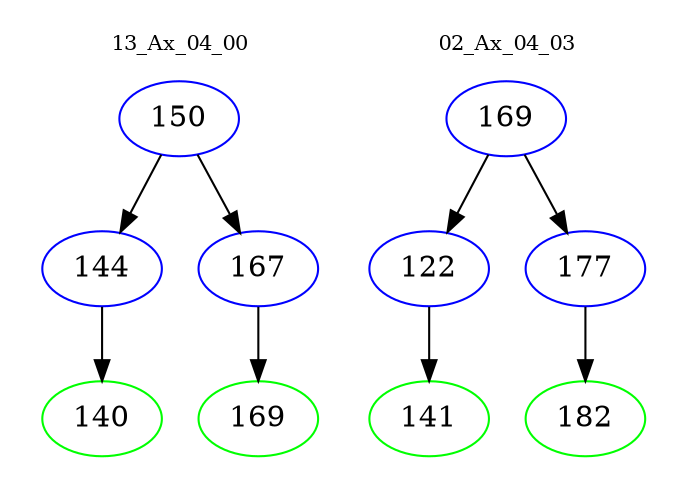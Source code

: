 digraph{
subgraph cluster_0 {
color = white
label = "13_Ax_04_00";
fontsize=10;
T0_150 [label="150", color="blue"]
T0_150 -> T0_144 [color="black"]
T0_144 [label="144", color="blue"]
T0_144 -> T0_140 [color="black"]
T0_140 [label="140", color="green"]
T0_150 -> T0_167 [color="black"]
T0_167 [label="167", color="blue"]
T0_167 -> T0_169 [color="black"]
T0_169 [label="169", color="green"]
}
subgraph cluster_1 {
color = white
label = "02_Ax_04_03";
fontsize=10;
T1_169 [label="169", color="blue"]
T1_169 -> T1_122 [color="black"]
T1_122 [label="122", color="blue"]
T1_122 -> T1_141 [color="black"]
T1_141 [label="141", color="green"]
T1_169 -> T1_177 [color="black"]
T1_177 [label="177", color="blue"]
T1_177 -> T1_182 [color="black"]
T1_182 [label="182", color="green"]
}
}
